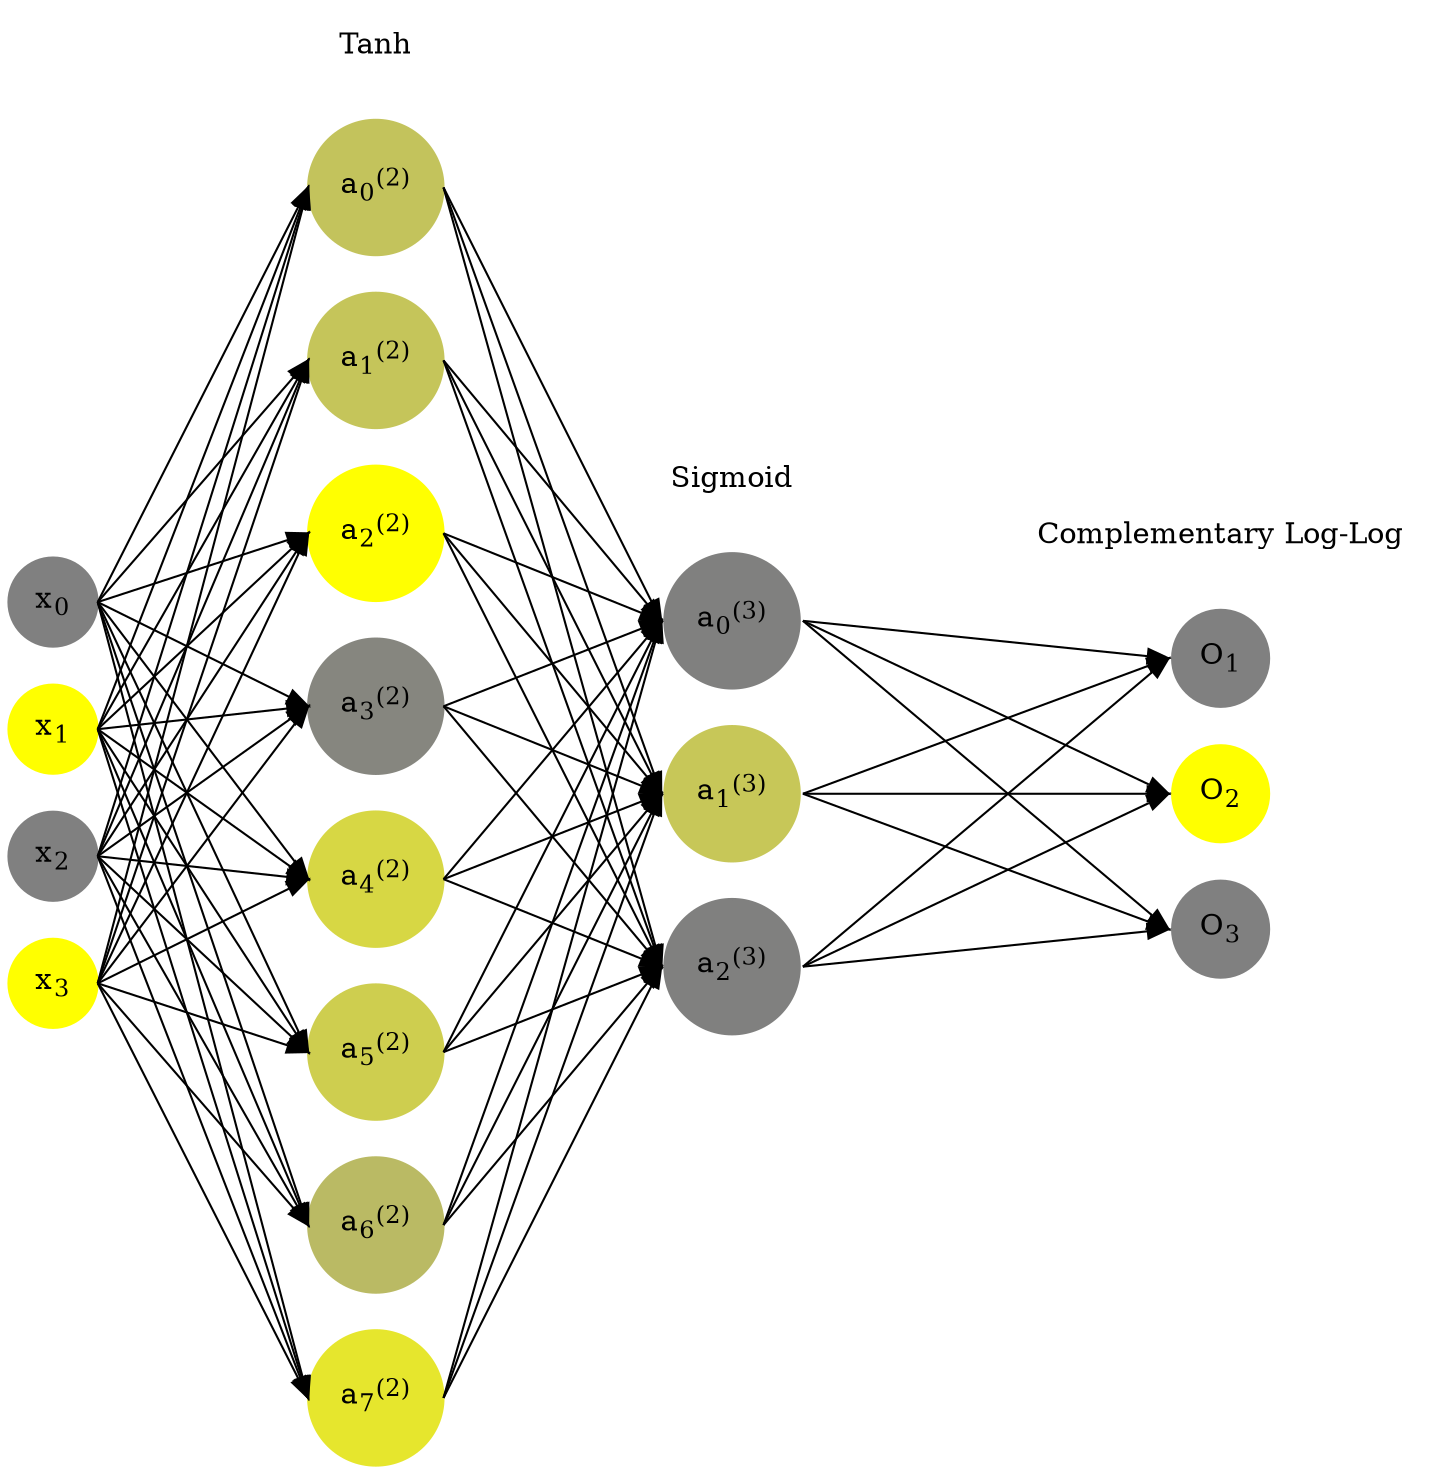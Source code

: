 digraph G {
	rankdir = LR;
	splines=false;
	edge[style=invis];
	ranksep= 1.4;
	{
	node [shape=circle, color="0.1667, 0.0, 0.5", style=filled, fillcolor="0.1667, 0.0, 0.5"];
	x0 [label=<x<sub>0</sub>>];
	}
	{
	node [shape=circle, color="0.1667, 1.0, 1.0", style=filled, fillcolor="0.1667, 1.0, 1.0"];
	x1 [label=<x<sub>1</sub>>];
	}
	{
	node [shape=circle, color="0.1667, 0.0, 0.5", style=filled, fillcolor="0.1667, 0.0, 0.5"];
	x2 [label=<x<sub>2</sub>>];
	}
	{
	node [shape=circle, color="0.1667, 1.0, 1.0", style=filled, fillcolor="0.1667, 1.0, 1.0"];
	x3 [label=<x<sub>3</sub>>];
	}
	{
	node [shape=circle, color="0.1667, 0.525559, 0.762780", style=filled, fillcolor="0.1667, 0.525559, 0.762780"];
	a02 [label=<a<sub>0</sub><sup>(2)</sup>>];
	}
	{
	node [shape=circle, color="0.1667, 0.542619, 0.771309", style=filled, fillcolor="0.1667, 0.542619, 0.771309"];
	a12 [label=<a<sub>1</sub><sup>(2)</sup>>];
	}
	{
	node [shape=circle, color="0.1667, 0.993972, 0.996986", style=filled, fillcolor="0.1667, 0.993972, 0.996986"];
	a22 [label=<a<sub>2</sub><sup>(2)</sup>>];
	}
	{
	node [shape=circle, color="0.1667, 0.048220, 0.524110", style=filled, fillcolor="0.1667, 0.048220, 0.524110"];
	a32 [label=<a<sub>3</sub><sup>(2)</sup>>];
	}
	{
	node [shape=circle, color="0.1667, 0.683353, 0.841676", style=filled, fillcolor="0.1667, 0.683353, 0.841676"];
	a42 [label=<a<sub>4</sub><sup>(2)</sup>>];
	}
	{
	node [shape=circle, color="0.1667, 0.613623, 0.806812", style=filled, fillcolor="0.1667, 0.613623, 0.806812"];
	a52 [label=<a<sub>5</sub><sup>(2)</sup>>];
	}
	{
	node [shape=circle, color="0.1667, 0.459654, 0.729827", style=filled, fillcolor="0.1667, 0.459654, 0.729827"];
	a62 [label=<a<sub>6</sub><sup>(2)</sup>>];
	}
	{
	node [shape=circle, color="0.1667, 0.803121, 0.901560", style=filled, fillcolor="0.1667, 0.803121, 0.901560"];
	a72 [label=<a<sub>7</sub><sup>(2)</sup>>];
	}
	{
	node [shape=circle, color="0.1667, 0.001051, 0.500526", style=filled, fillcolor="0.1667, 0.001051, 0.500526"];
	a03 [label=<a<sub>0</sub><sup>(3)</sup>>];
	}
	{
	node [shape=circle, color="0.1667, 0.556772, 0.778386", style=filled, fillcolor="0.1667, 0.556772, 0.778386"];
	a13 [label=<a<sub>1</sub><sup>(3)</sup>>];
	}
	{
	node [shape=circle, color="0.1667, 0.003706, 0.501853", style=filled, fillcolor="0.1667, 0.003706, 0.501853"];
	a23 [label=<a<sub>2</sub><sup>(3)</sup>>];
	}
	{
	node [shape=circle, color="0.1667, 0.0, 0.5", style=filled, fillcolor="0.1667, 0.0, 0.5"];
	O1 [label=<O<sub>1</sub>>];
	}
	{
	node [shape=circle, color="0.1667, 1.0, 1.0", style=filled, fillcolor="0.1667, 1.0, 1.0"];
	O2 [label=<O<sub>2</sub>>];
	}
	{
	node [shape=circle, color="0.1667, 0.0, 0.5", style=filled, fillcolor="0.1667, 0.0, 0.5"];
	O3 [label=<O<sub>3</sub>>];
	}
	{
	rank=same;
	x0->x1->x2->x3;
	}
	{
	rank=same;
	a02->a12->a22->a32->a42->a52->a62->a72;
	}
	{
	rank=same;
	a03->a13->a23;
	}
	{
	rank=same;
	O1->O2->O3;
	}
	l1 [shape=plaintext,label="Tanh"];
	l1->a02;
	{rank=same; l1;a02};
	l2 [shape=plaintext,label="Sigmoid"];
	l2->a03;
	{rank=same; l2;a03};
	l3 [shape=plaintext,label="Complementary Log-Log"];
	l3->O1;
	{rank=same; l3;O1};
edge[style=solid, tailport=e, headport=w];
	{x0;x1;x2;x3} -> {a02;a12;a22;a32;a42;a52;a62;a72};
	{a02;a12;a22;a32;a42;a52;a62;a72} -> {a03;a13;a23};
	{a03;a13;a23} -> {O1,O2,O3};
}